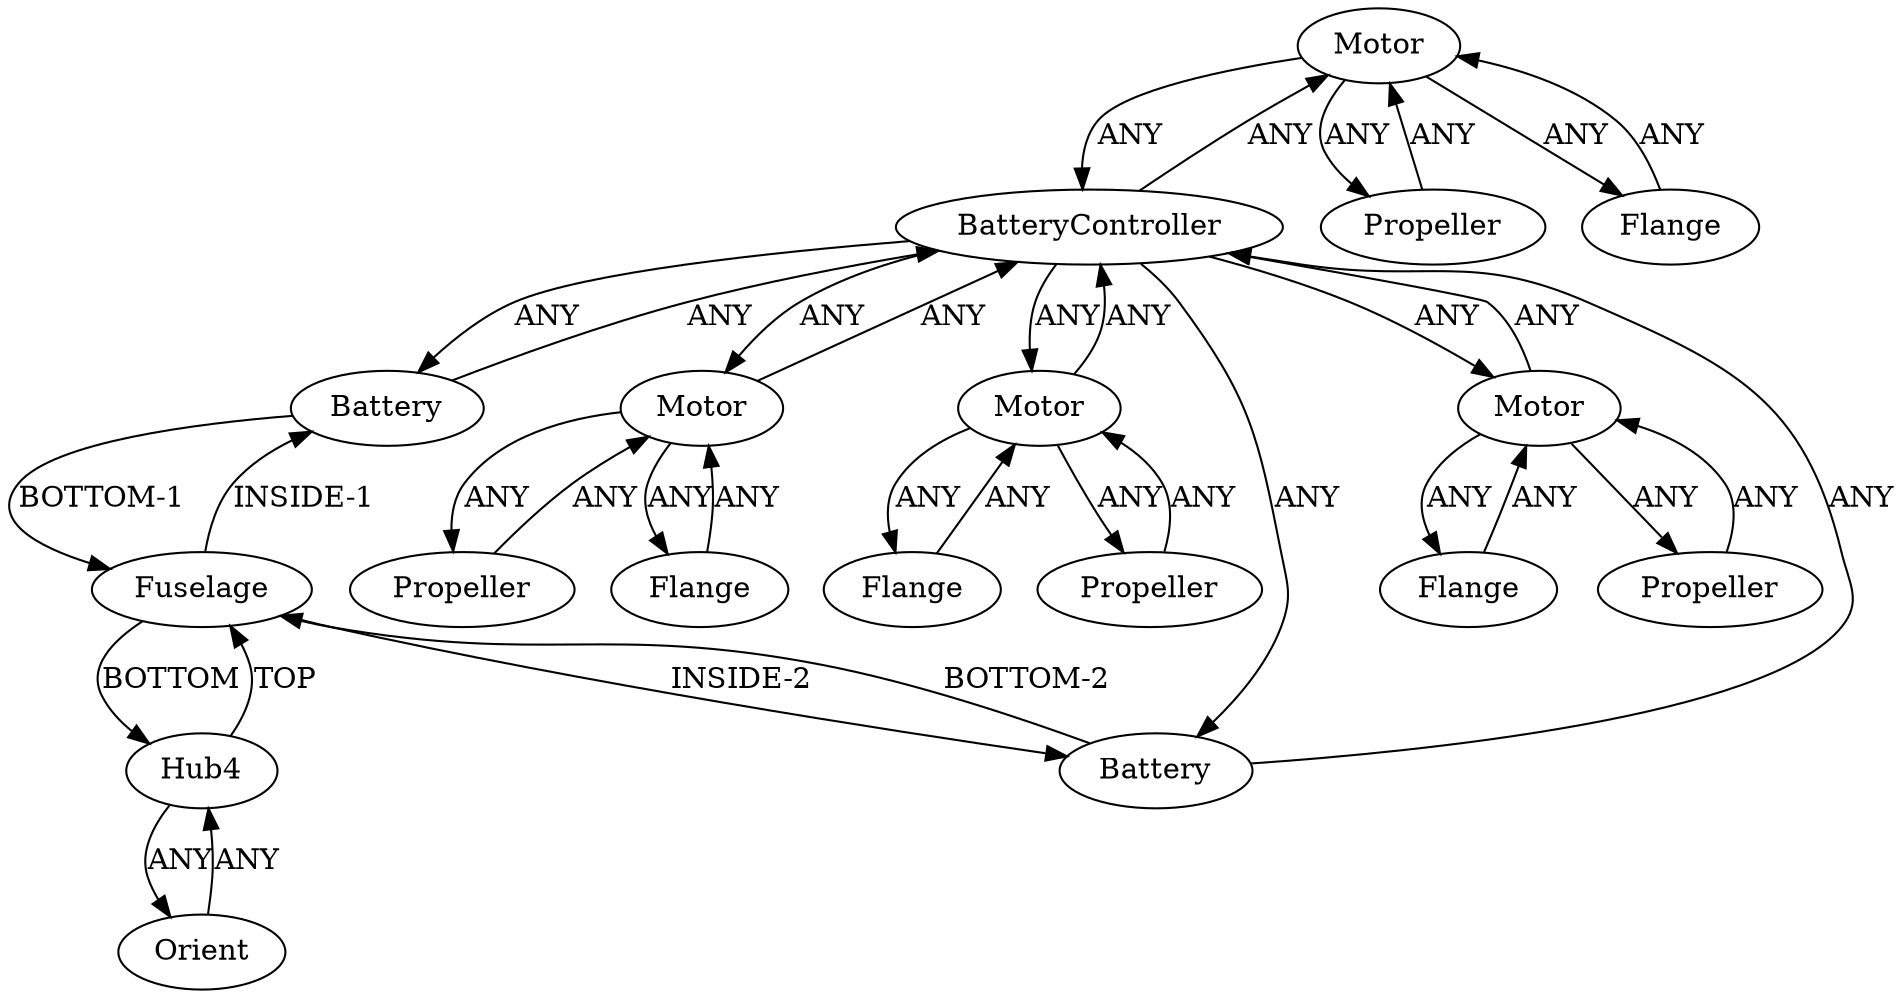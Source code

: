 /* Created by igraph 0.10.2 */
digraph {
  0 [
    instance=Motor_instance_1
    label=Motor
  ];
  1 [
    instance=Propeller_instance_1
    label=Propeller
  ];
  2 [
    instance=Battery_instance_1
    label=Battery
  ];
  3 [
    instance=Motor_instance_2
    label=Motor
  ];
  4 [
    instance=Flange_instance_1
    label=Flange
  ];
  5 [
    instance=Hub4_instance_1
    label=Hub4
  ];
  6 [
    instance=Fuselage_instance_1
    label=Fuselage
  ];
  7 [
    instance=Orient
    label=Orient
  ];
  8 [
    instance=BatteryController_instance_1
    label=BatteryController
  ];
  9 [
    instance=Motor_instance_3
    label=Motor
  ];
  10 [
    instance=Flange_instance_2
    label=Flange
  ];
  11 [
    instance=Propeller_instance_2
    label=Propeller
  ];
  12 [
    instance=Flange_instance_3
    label=Flange
  ];
  13 [
    instance=Propeller_instance_3
    label=Propeller
  ];
  14 [
    instance=Battery_instance_2
    label=Battery
  ];
  15 [
    instance=Propeller_instance_4
    label=Propeller
  ];
  16 [
    instance=Motor_instance_4
    label=Motor
  ];
  17 [
    instance=Flange_instance_4
    label=Flange
  ];

  0 -> 8 [
    label=ANY
  ];
  0 -> 11 [
    label=ANY
  ];
  0 -> 17 [
    label=ANY
  ];
  1 -> 3 [
    label=ANY
  ];
  2 -> 6 [
    label="BOTTOM-1"
  ];
  2 -> 8 [
    label=ANY
  ];
  3 -> 8 [
    label=ANY
  ];
  3 -> 10 [
    label=ANY
  ];
  3 -> 1 [
    label=ANY
  ];
  4 -> 9 [
    label=ANY
  ];
  5 -> 6 [
    label=TOP
  ];
  5 -> 7 [
    label=ANY
  ];
  6 -> 14 [
    label="INSIDE-2"
  ];
  6 -> 2 [
    label="INSIDE-1"
  ];
  6 -> 5 [
    label=BOTTOM
  ];
  7 -> 5 [
    label=ANY
  ];
  8 -> 0 [
    label=ANY
  ];
  8 -> 14 [
    label=ANY
  ];
  8 -> 16 [
    label=ANY
  ];
  8 -> 2 [
    label=ANY
  ];
  8 -> 9 [
    label=ANY
  ];
  8 -> 3 [
    label=ANY
  ];
  9 -> 4 [
    label=ANY
  ];
  9 -> 15 [
    label=ANY
  ];
  9 -> 8 [
    label=ANY
  ];
  10 -> 3 [
    label=ANY
  ];
  11 -> 0 [
    label=ANY
  ];
  12 -> 16 [
    label=ANY
  ];
  13 -> 16 [
    label=ANY
  ];
  14 -> 6 [
    label="BOTTOM-2"
  ];
  14 -> 8 [
    label=ANY
  ];
  15 -> 9 [
    label=ANY
  ];
  16 -> 13 [
    label=ANY
  ];
  16 -> 12 [
    label=ANY
  ];
  16 -> 8 [
    label=ANY
  ];
  17 -> 0 [
    label=ANY
  ];
}
